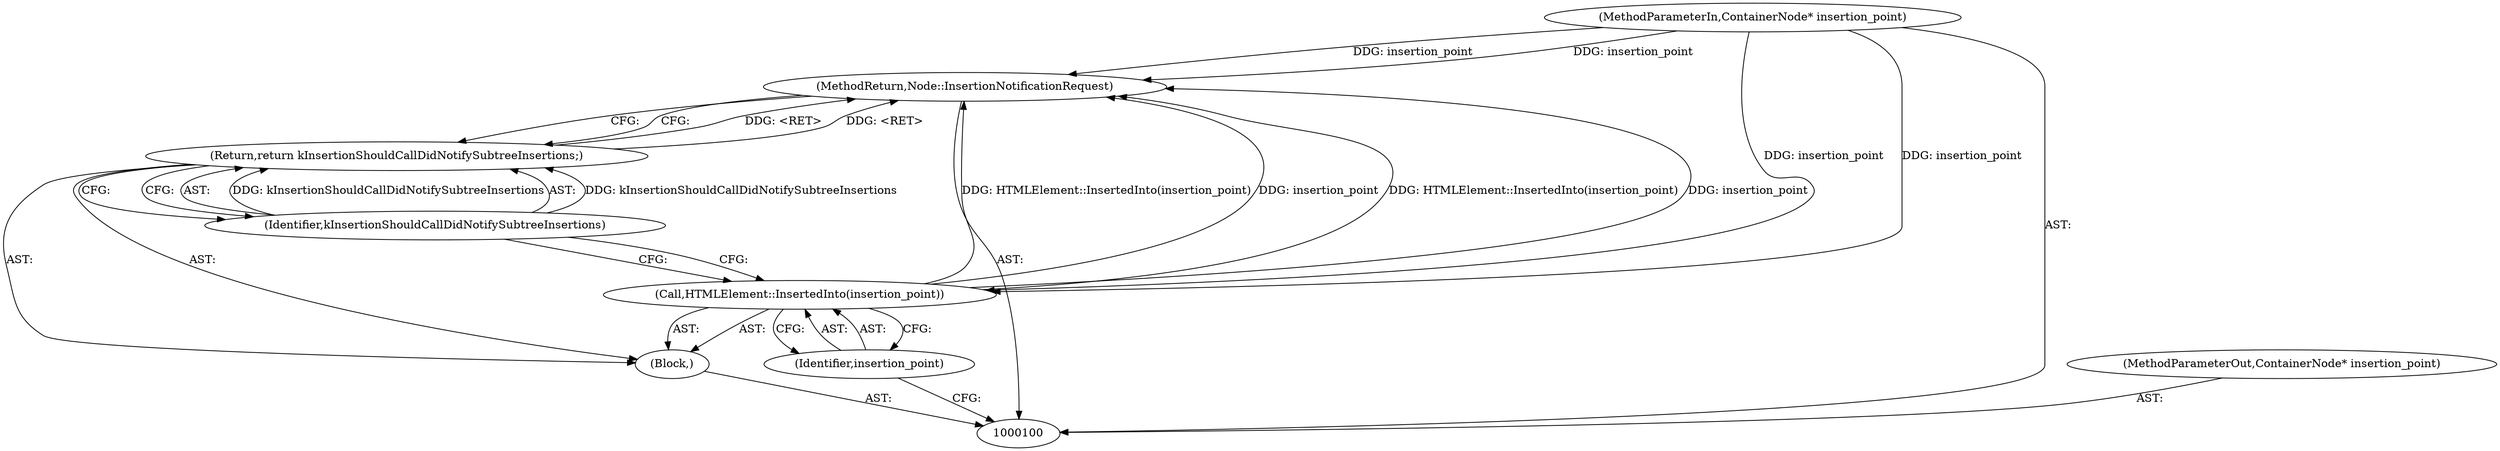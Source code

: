 digraph "1_Chrome_2bf635c28effa427a270f4fc45df84ed344f411c_0" {
"1000107" [label="(MethodReturn,Node::InsertionNotificationRequest)"];
"1000102" [label="(Block,)"];
"1000101" [label="(MethodParameterIn,ContainerNode* insertion_point)"];
"1000117" [label="(MethodParameterOut,ContainerNode* insertion_point)"];
"1000104" [label="(Identifier,insertion_point)"];
"1000103" [label="(Call,HTMLElement::InsertedInto(insertion_point))"];
"1000105" [label="(Return,return kInsertionShouldCallDidNotifySubtreeInsertions;)"];
"1000106" [label="(Identifier,kInsertionShouldCallDidNotifySubtreeInsertions)"];
"1000107" -> "1000100"  [label="AST: "];
"1000107" -> "1000105"  [label="CFG: "];
"1000105" -> "1000107"  [label="DDG: <RET>"];
"1000103" -> "1000107"  [label="DDG: HTMLElement::InsertedInto(insertion_point)"];
"1000103" -> "1000107"  [label="DDG: insertion_point"];
"1000101" -> "1000107"  [label="DDG: insertion_point"];
"1000102" -> "1000100"  [label="AST: "];
"1000103" -> "1000102"  [label="AST: "];
"1000105" -> "1000102"  [label="AST: "];
"1000101" -> "1000100"  [label="AST: "];
"1000101" -> "1000107"  [label="DDG: insertion_point"];
"1000101" -> "1000103"  [label="DDG: insertion_point"];
"1000117" -> "1000100"  [label="AST: "];
"1000104" -> "1000103"  [label="AST: "];
"1000104" -> "1000100"  [label="CFG: "];
"1000103" -> "1000104"  [label="CFG: "];
"1000103" -> "1000102"  [label="AST: "];
"1000103" -> "1000104"  [label="CFG: "];
"1000104" -> "1000103"  [label="AST: "];
"1000106" -> "1000103"  [label="CFG: "];
"1000103" -> "1000107"  [label="DDG: HTMLElement::InsertedInto(insertion_point)"];
"1000103" -> "1000107"  [label="DDG: insertion_point"];
"1000101" -> "1000103"  [label="DDG: insertion_point"];
"1000105" -> "1000102"  [label="AST: "];
"1000105" -> "1000106"  [label="CFG: "];
"1000106" -> "1000105"  [label="AST: "];
"1000107" -> "1000105"  [label="CFG: "];
"1000105" -> "1000107"  [label="DDG: <RET>"];
"1000106" -> "1000105"  [label="DDG: kInsertionShouldCallDidNotifySubtreeInsertions"];
"1000106" -> "1000105"  [label="AST: "];
"1000106" -> "1000103"  [label="CFG: "];
"1000105" -> "1000106"  [label="CFG: "];
"1000106" -> "1000105"  [label="DDG: kInsertionShouldCallDidNotifySubtreeInsertions"];
}
